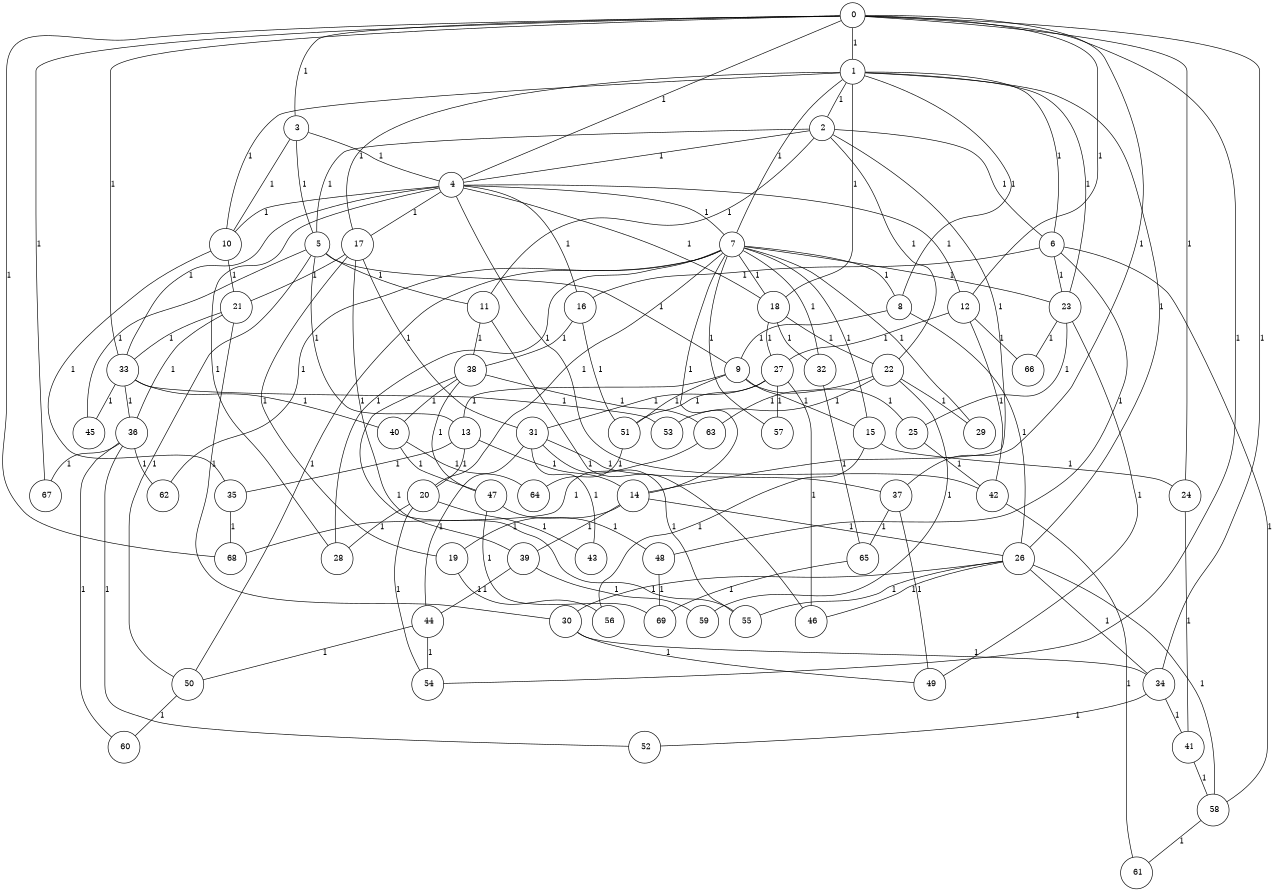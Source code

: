 graph G {
size="8.5,11;"
ratio = "expand;"
fixedsize="true;"
overlap="scale;"
node[shape=circle,width=.12,hight=.12,fontsize=12]
edge[fontsize=12]

0[label=" 0" color=black, pos="2.3384801,1.3379032!"];
1[label=" 1" color=black, pos="2.3133918,1.2790366!"];
2[label=" 2" color=black, pos="2.2274224,2.6547832!"];
3[label=" 3" color=black, pos="1.9393262,1.3236482!"];
4[label=" 4" color=black, pos="0.15625985,0.63269398!"];
5[label=" 5" color=black, pos="2.7609756,1.7954221!"];
6[label=" 6" color=black, pos="1.1226745,0.90785411!"];
7[label=" 7" color=black, pos="2.4377207,2.4754317!"];
8[label=" 8" color=black, pos="1.0373215,1.4126953!"];
9[label=" 9" color=black, pos="2.3483305,0.82373476!"];
10[label=" 10" color=black, pos="1.6808229,1.5310213!"];
11[label=" 11" color=black, pos="2.858635,2.9605725!"];
12[label=" 12" color=black, pos="1.5730445,2.1441798!"];
13[label=" 13" color=black, pos="2.4553459,2.9157941!"];
14[label=" 14" color=black, pos="0.53302597,2.4531309!"];
15[label=" 15" color=black, pos="2.8586954,1.7469476!"];
16[label=" 16" color=black, pos="1.7418976,1.2467302!"];
17[label=" 17" color=black, pos="0.85137466,1.665981!"];
18[label=" 18" color=black, pos="0.54898288,2.1523466!"];
19[label=" 19" color=black, pos="1.0516718,0.42251276!"];
20[label=" 20" color=black, pos="1.7061856,2.9587364!"];
21[label=" 21" color=black, pos="0.50629457,1.7395519!"];
22[label=" 22" color=black, pos="1.6981788,2.0100672!"];
23[label=" 23" color=black, pos="1.1212454,2.4528911!"];
24[label=" 24" color=black, pos="1.9166576,1.9533711!"];
25[label=" 25" color=black, pos="1.7700862,1.3002298!"];
26[label=" 26" color=black, pos="0.81635442,2.726687!"];
27[label=" 27" color=black, pos="2.5654955,0.49274254!"];
28[label=" 28" color=black, pos="1.7158924,0.43321263!"];
29[label=" 29" color=black, pos="2.3260094,2.2615075!"];
30[label=" 30" color=black, pos="0.36544733,1.5810624!"];
31[label=" 31" color=black, pos="1.0285895,1.3498357!"];
32[label=" 32" color=black, pos="1.7335747,2.7132794!"];
33[label=" 33" color=black, pos="1.9225588,1.8227301!"];
34[label=" 34" color=black, pos="1.4660856,2.6069395!"];
35[label=" 35" color=black, pos="0.69861691,0.30326211!"];
36[label=" 36" color=black, pos="1.551161,0.63669625!"];
37[label=" 37" color=black, pos="2.9092393,2.9013586!"];
38[label=" 38" color=black, pos="0.16977846,2.7613793!"];
39[label=" 39" color=black, pos="1.5163745,2.1436151!"];
40[label=" 40" color=black, pos="2.4144218,2.7536102!"];
41[label=" 41" color=black, pos="0.87040368,0.075893894!"];
42[label=" 42" color=black, pos="0.12575738,1.3680703!"];
43[label=" 43" color=black, pos="1.7825154,2.2388836!"];
44[label=" 44" color=black, pos="2.4078071,0.21084685!"];
45[label=" 45" color=black, pos="1.7737836,2.5917331!"];
46[label=" 46" color=black, pos="1.5946265,1.14193!"];
47[label=" 47" color=black, pos="1.4643274,1.3609501!"];
48[label=" 48" color=black, pos="0.14243958,2.2157298!"];
49[label=" 49" color=black, pos="0.69090056,1.3493325!"];
50[label=" 50" color=black, pos="2.9744571,1.6410322!"];
51[label=" 51" color=black, pos="2.3887351,0.090649013!"];
52[label=" 52" color=black, pos="1.7554956,0.11358867!"];
53[label=" 53" color=black, pos="0.41370134,2.4728413!"];
54[label=" 54" color=black, pos="0.058434121,2.1193288!"];
55[label=" 55" color=black, pos="1.9003164,0.40151077!"];
56[label=" 56" color=black, pos="0.5948392,0.055599211!"];
57[label=" 57" color=black, pos="2.9088644,1.1023977!"];
58[label=" 58" color=black, pos="2.1223345,2.6402941!"];
59[label=" 59" color=black, pos="1.6233457,0.30761186!"];
60[label=" 60" color=black, pos="1.032439,1.9081206!"];
61[label=" 61" color=black, pos="1.1265222,2.4544681!"];
62[label=" 62" color=black, pos="1.9957331,0.70771792!"];
63[label=" 63" color=black, pos="2.0540758,1.9388054!"];
64[label=" 64" color=black, pos="0.7264693,1.9346548!"];
65[label=" 65" color=black, pos="2.3993364,0.51865515!"];
66[label=" 66" color=black, pos="2.7804824,2.0327404!"];
67[label=" 67" color=black, pos="0.88989233,1.7826695!"];
68[label=" 68" color=black, pos="0.76155281,1.3684716!"];
69[label=" 69" color=black, pos="1.071752,2.0730314!"];
0--1[label="1"]
0--3[label="1"]
0--4[label="1"]
0--12[label="1"]
0--24[label="1"]
0--33[label="1"]
0--34[label="1"]
0--37[label="1"]
0--54[label="1"]
0--67[label="1"]
0--68[label="1"]
1--2[label="1"]
1--6[label="1"]
1--7[label="1"]
1--8[label="1"]
1--10[label="1"]
1--17[label="1"]
1--18[label="1"]
1--23[label="1"]
1--26[label="1"]
2--4[label="1"]
2--5[label="1"]
2--6[label="1"]
2--11[label="1"]
2--14[label="1"]
2--22[label="1"]
3--4[label="1"]
3--5[label="1"]
3--10[label="1"]
4--7[label="1"]
4--10[label="1"]
4--12[label="1"]
4--16[label="1"]
4--17[label="1"]
4--18[label="1"]
4--28[label="1"]
4--33[label="1"]
4--42[label="1"]
5--9[label="1"]
5--11[label="1"]
5--13[label="1"]
5--45[label="1"]
5--50[label="1"]
6--16[label="1"]
6--23[label="1"]
6--48[label="1"]
6--58[label="1"]
7--8[label="1"]
7--14[label="1"]
7--15[label="1"]
7--18[label="1"]
7--20[label="1"]
7--23[label="1"]
7--28[label="1"]
7--29[label="1"]
7--32[label="1"]
7--50[label="1"]
7--57[label="1"]
7--62[label="1"]
8--9[label="1"]
8--26[label="1"]
9--13[label="1"]
9--15[label="1"]
9--25[label="1"]
9--51[label="1"]
10--21[label="1"]
10--35[label="1"]
11--38[label="1"]
11--46[label="1"]
12--27[label="1"]
12--42[label="1"]
12--66[label="1"]
13--14[label="1"]
13--20[label="1"]
13--35[label="1"]
14--19[label="1"]
14--26[label="1"]
14--39[label="1"]
15--24[label="1"]
15--56[label="1"]
16--38[label="1"]
16--51[label="1"]
17--19[label="1"]
17--21[label="1"]
17--31[label="1"]
17--39[label="1"]
18--22[label="1"]
18--27[label="1"]
18--32[label="1"]
19--56[label="1"]
20--28[label="1"]
20--43[label="1"]
20--54[label="1"]
21--30[label="1"]
21--33[label="1"]
21--36[label="1"]
22--29[label="1"]
22--53[label="1"]
22--59[label="1"]
22--63[label="1"]
23--25[label="1"]
23--49[label="1"]
23--66[label="1"]
24--41[label="1"]
25--42[label="1"]
26--30[label="1"]
26--34[label="1"]
26--46[label="1"]
26--55[label="1"]
26--58[label="1"]
27--31[label="1"]
27--46[label="1"]
27--51[label="1"]
27--57[label="1"]
30--34[label="1"]
30--49[label="1"]
31--37[label="1"]
31--43[label="1"]
31--44[label="1"]
31--55[label="1"]
32--65[label="1"]
33--36[label="1"]
33--40[label="1"]
33--45[label="1"]
33--53[label="1"]
34--41[label="1"]
34--52[label="1"]
35--68[label="1"]
36--52[label="1"]
36--60[label="1"]
36--62[label="1"]
36--67[label="1"]
37--49[label="1"]
37--65[label="1"]
38--40[label="1"]
38--47[label="1"]
38--55[label="1"]
38--63[label="1"]
39--44[label="1"]
39--59[label="1"]
40--47[label="1"]
40--64[label="1"]
41--58[label="1"]
42--61[label="1"]
44--50[label="1"]
44--54[label="1"]
47--48[label="1"]
47--69[label="1"]
48--69[label="1"]
50--60[label="1"]
51--64[label="1"]
58--61[label="1"]
63--68[label="1"]
65--69[label="1"]

}
